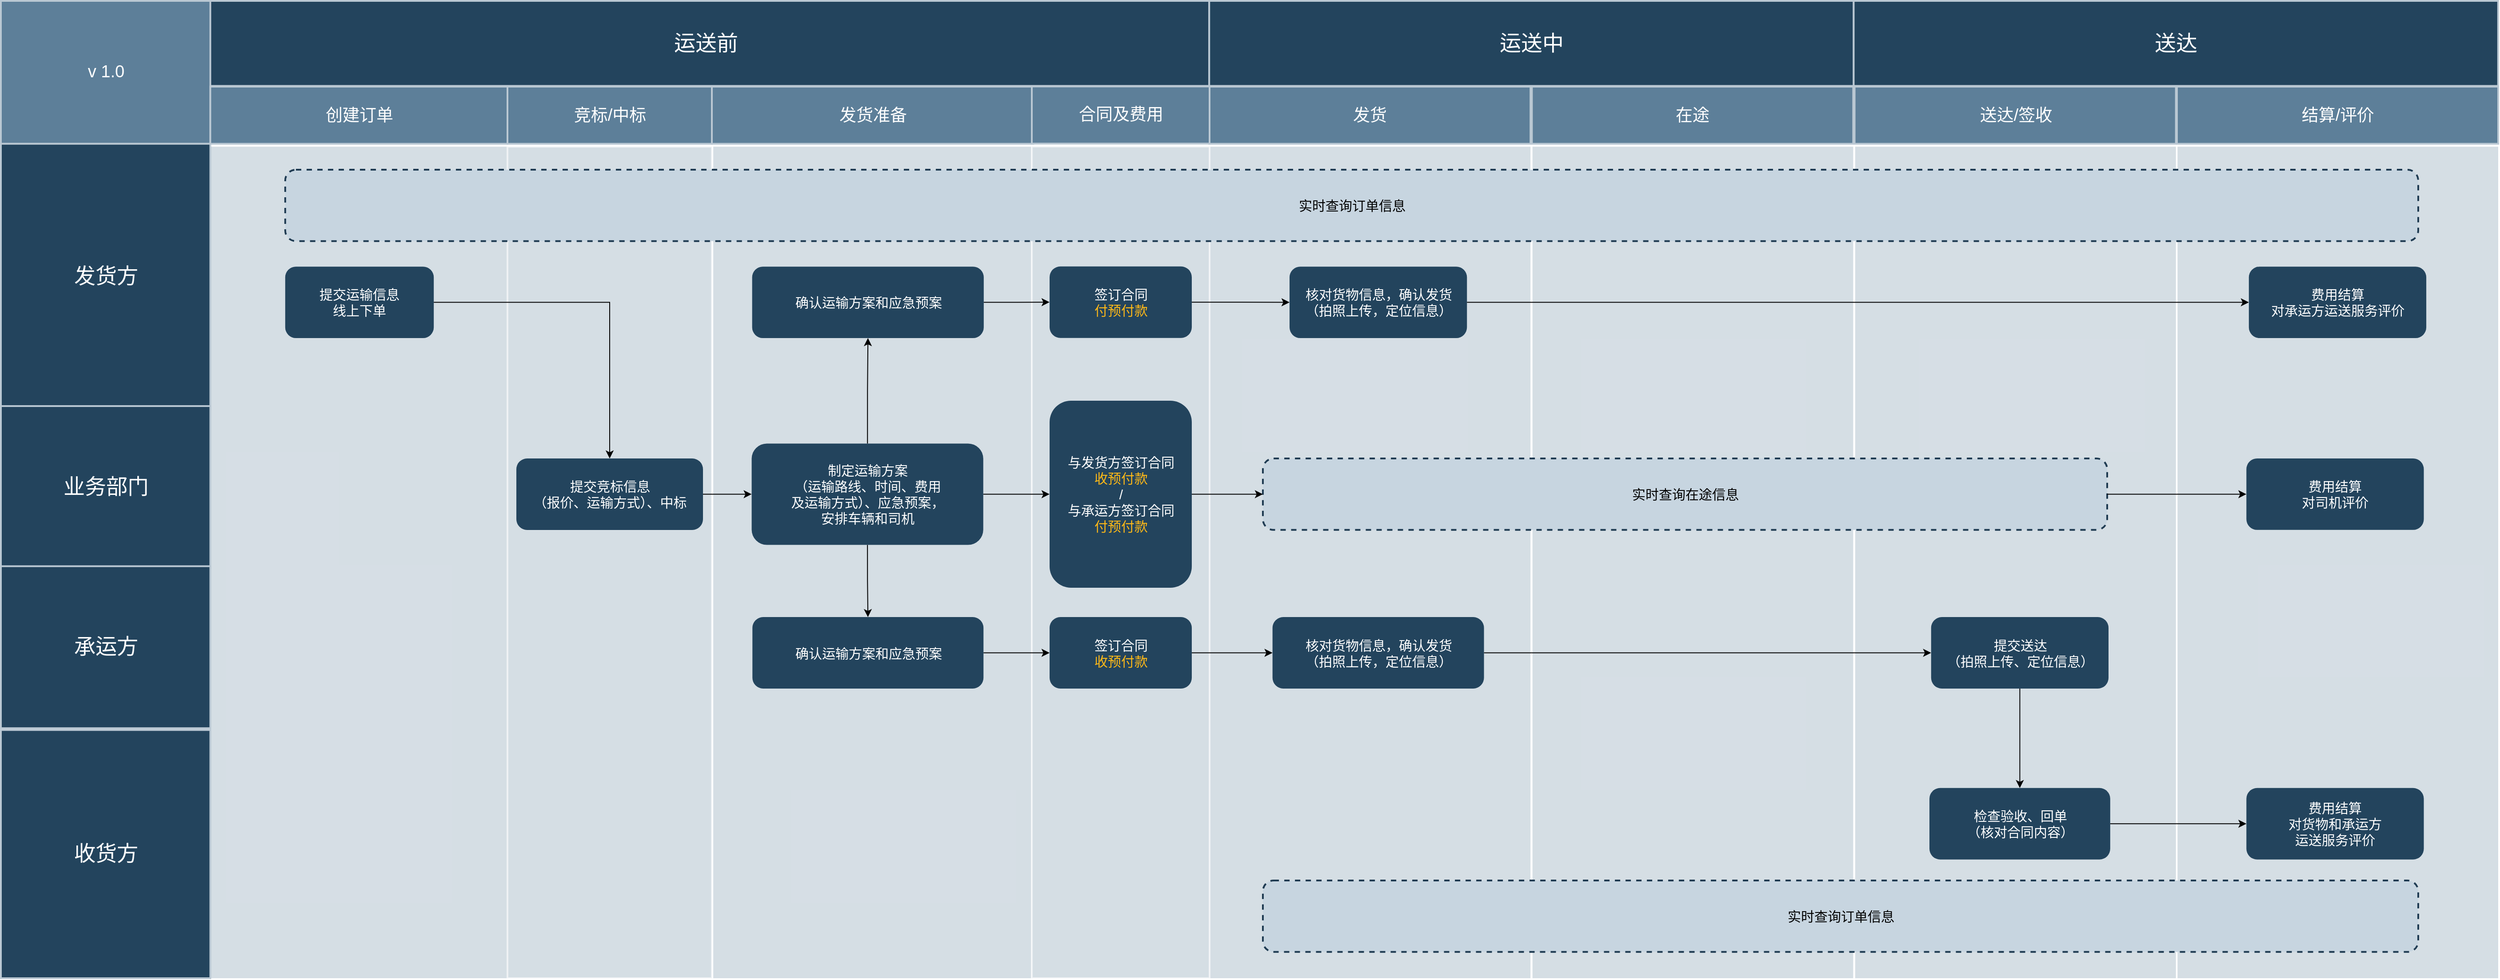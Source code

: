 <mxfile version="14.4.2" type="github">
  <diagram id="6a731a19-8d31-9384-78a2-239565b7b9f0" name="Page-1">
    <mxGraphModel dx="3295" dy="1081" grid="1" gridSize="10" guides="1" tooltips="1" connect="1" arrows="1" fold="1" page="1" pageScale="1" pageWidth="1169" pageHeight="827" background="#ffffff" math="0" shadow="0">
      <root>
        <mxCell id="0" />
        <mxCell id="1" parent="0" />
        <mxCell id="68" value="" style="fontSize=18;strokeWidth=2;fontFamily=Helvetica;html=1;opacity=60;fillColor=#BAC8D3;strokeColor=none;" parent="1" vertex="1">
          <mxGeometry x="255.67" y="1004.09" width="334.33" height="935.91" as="geometry" />
        </mxCell>
        <mxCell id="8gJjFFY2pVBGSUi6WzXW-225" value="" style="fillColor=#BAC8D3;fontSize=18;strokeWidth=2;fontFamily=Helvetica;html=1;opacity=60;strokeColor=none;" parent="1" vertex="1">
          <mxGeometry x="2469.13" y="1004.1" width="360.87" height="935.9" as="geometry" />
        </mxCell>
        <mxCell id="8gJjFFY2pVBGSUi6WzXW-173" value="" style="fillColor=#BAC8D3;fontSize=18;strokeWidth=2;fontFamily=Helvetica;html=1;opacity=60;strokeColor=none;" parent="1" vertex="1">
          <mxGeometry x="1380.24" y="1004.1" width="360.87" height="935.9" as="geometry" />
        </mxCell>
        <mxCell id="82" value="" style="fillColor=#BAC8D3;fontSize=18;strokeWidth=2;fontFamily=Helvetica;html=1;opacity=60;strokeColor=none;" parent="1" vertex="1">
          <mxGeometry x="821.53" y="1004.1" width="358" height="935.9" as="geometry" />
        </mxCell>
        <mxCell id="8gJjFFY2pVBGSUi6WzXW-176" value="" style="fillColor=#BAC8D3;fontSize=18;strokeWidth=2;fontFamily=Helvetica;html=1;opacity=60;strokeColor=none;" parent="1" vertex="1">
          <mxGeometry x="1743.35" y="1004.1" width="360.87" height="935.9" as="geometry" />
        </mxCell>
        <mxCell id="8gJjFFY2pVBGSUi6WzXW-179" value="" style="fillColor=#BAC8D3;fontSize=18;strokeWidth=2;fontFamily=Helvetica;html=1;opacity=60;strokeColor=none;" parent="1" vertex="1">
          <mxGeometry x="2106.46" y="1004.1" width="360.87" height="935.9" as="geometry" />
        </mxCell>
        <mxCell id="75" value="" style="fillColor=#BAC8D3;fontSize=18;strokeWidth=2;fontFamily=Helvetica;html=1;opacity=60;strokeColor=#FFFFFF;" parent="1" vertex="1">
          <mxGeometry x="590" y="1004.1" width="230" height="935.9" as="geometry" />
        </mxCell>
        <mxCell id="8gJjFFY2pVBGSUi6WzXW-249" value="" style="fillColor=#BAC8D3;fontSize=18;strokeWidth=2;fontFamily=Helvetica;html=1;opacity=60;strokeColor=#FFFFFF;" parent="1" vertex="1">
          <mxGeometry x="1180" y="1003.9" width="200" height="936.1" as="geometry" />
        </mxCell>
        <mxCell id="56" value="运送前" style="strokeColor=#BAC8D3;fillColor=#23445D;fontSize=24;strokeWidth=2;fontFamily=Helvetica;html=1;fontColor=#FFFFFF;fontStyle=0;spacingBottom=0;spacingRight=0;spacingLeft=0;align=center;" parent="1" vertex="1">
          <mxGeometry x="246.605" y="840" width="1133.023" height="95.703" as="geometry" />
        </mxCell>
        <mxCell id="59" value="v 1.0" style="strokeColor=#BAC8D3;fillColor=#5d7f99;fontSize=19;strokeWidth=2;fontFamily=Helvetica;html=1;labelBackgroundColor=none;fontColor=#FFFFFF;" parent="1" vertex="1">
          <mxGeometry x="20" y="840" width="235.669" height="160.843" as="geometry" />
        </mxCell>
        <mxCell id="142" value="竞标/中标" style="strokeColor=#BAC8D3;fillColor=#5d7f99;fontSize=19;strokeWidth=2;fontFamily=Helvetica;html=1;labelBackgroundColor=none;fontColor=#FFFFFF;" parent="1" vertex="1">
          <mxGeometry x="590" y="936.501" width="230" height="64.338" as="geometry" />
        </mxCell>
        <mxCell id="8gJjFFY2pVBGSUi6WzXW-167" value="&lt;font color=&quot;#ffffff&quot;&gt;&lt;span style=&quot;font-size: 15px&quot;&gt;提交竞标信息&lt;br&gt;（报价、运输方式）、中标&lt;br&gt;&lt;/span&gt;&lt;/font&gt;" style="rounded=1;fillColor=#23445D;strokeColor=none;strokeWidth=2;fontFamily=Helvetica;html=1;gradientColor=none;" parent="1" vertex="1">
          <mxGeometry x="600" y="1355.02" width="210" height="80.419" as="geometry" />
        </mxCell>
        <mxCell id="8gJjFFY2pVBGSUi6WzXW-163" value="发货方" style="strokeColor=#BAC8D3;fillColor=#23445D;fontSize=24;strokeWidth=2;horizontal=1;fontFamily=Helvetica;html=1;fontColor=#FFFFFF;fontStyle=0" parent="1" vertex="1">
          <mxGeometry x="20" y="1000.84" width="235.67" height="299.16" as="geometry" />
        </mxCell>
        <mxCell id="57" value="业务部门" style="strokeColor=#BAC8D3;fillColor=#23445D;fontSize=24;strokeWidth=2;horizontal=1;fontFamily=Helvetica;html=1;fontColor=#FFFFFF;fontStyle=0" parent="1" vertex="1">
          <mxGeometry x="20" y="1296.043" width="235.669" height="182.289" as="geometry" />
        </mxCell>
        <mxCell id="8gJjFFY2pVBGSUi6WzXW-145" value="收货方" style="strokeColor=#BAC8D3;fillColor=#23445D;fontSize=24;strokeWidth=2;horizontal=1;fontFamily=Helvetica;html=1;fontColor=#FFFFFF;fontStyle=0" parent="1" vertex="1">
          <mxGeometry x="20" y="1660.62" width="235.67" height="279.38" as="geometry" />
        </mxCell>
        <mxCell id="143" value="发货准备" style="strokeColor=#BAC8D3;fillColor=#5d7f99;fontSize=19;strokeWidth=2;fontFamily=Helvetica;html=1;labelBackgroundColor=none;fontColor=#FFFFFF;" parent="1" vertex="1">
          <mxGeometry x="819.998" y="936.506" width="361.537" height="64.337" as="geometry" />
        </mxCell>
        <mxCell id="R8xT18yA5sv1bF3o99iS-171" style="edgeStyle=orthogonalEdgeStyle;rounded=0;orthogonalLoop=1;jettySize=auto;html=1;" edge="1" parent="1" source="8gJjFFY2pVBGSUi6WzXW-182" target="R8xT18yA5sv1bF3o99iS-154">
          <mxGeometry x="20" y="952.91" as="geometry" />
        </mxCell>
        <mxCell id="8gJjFFY2pVBGSUi6WzXW-182" value="&lt;span style=&quot;color: rgb(255 , 255 , 255) ; font-size: 15px&quot;&gt;确认运输方案和应急预案&lt;/span&gt;&lt;font color=&quot;#ffffff&quot;&gt;&lt;span style=&quot;font-size: 15px&quot;&gt;&lt;br&gt;&lt;/span&gt;&lt;/font&gt;" style="rounded=1;fillColor=#23445D;strokeColor=none;strokeWidth=2;fontFamily=Helvetica;html=1;gradientColor=none;" parent="1" vertex="1">
          <mxGeometry x="865.62" y="1533.55" width="260" height="80.419" as="geometry" />
        </mxCell>
        <mxCell id="R8xT18yA5sv1bF3o99iS-172" style="edgeStyle=orthogonalEdgeStyle;rounded=0;orthogonalLoop=1;jettySize=auto;html=1;entryX=0;entryY=0.5;entryDx=0;entryDy=0;" edge="1" parent="1" source="8gJjFFY2pVBGSUi6WzXW-203" target="8gJjFFY2pVBGSUi6WzXW-258">
          <mxGeometry x="20" y="840" as="geometry" />
        </mxCell>
        <mxCell id="8gJjFFY2pVBGSUi6WzXW-203" value="&lt;font color=&quot;#ffffff&quot;&gt;&lt;span style=&quot;font-size: 15px&quot;&gt;确认运输方案和应急预案&lt;br&gt;&lt;/span&gt;&lt;/font&gt;" style="rounded=1;fillColor=#23445D;strokeColor=none;strokeWidth=2;fontFamily=Helvetica;html=1;gradientColor=none;" parent="1" vertex="1">
          <mxGeometry x="865.319" y="1139.089" width="260.595" height="80.42" as="geometry" />
        </mxCell>
        <mxCell id="8gJjFFY2pVBGSUi6WzXW-211" style="edgeStyle=orthogonalEdgeStyle;rounded=0;orthogonalLoop=1;jettySize=auto;html=1;exitX=0.5;exitY=1;exitDx=0;exitDy=0;" parent="1" source="8gJjFFY2pVBGSUi6WzXW-204" target="8gJjFFY2pVBGSUi6WzXW-182" edge="1">
          <mxGeometry x="819.998" y="1049.416" as="geometry" />
        </mxCell>
        <mxCell id="8gJjFFY2pVBGSUi6WzXW-253" style="edgeStyle=orthogonalEdgeStyle;rounded=0;orthogonalLoop=1;jettySize=auto;html=1;entryX=0.5;entryY=1;entryDx=0;entryDy=0;" parent="1" source="8gJjFFY2pVBGSUi6WzXW-204" target="8gJjFFY2pVBGSUi6WzXW-203" edge="1">
          <mxGeometry x="20" y="840" as="geometry" />
        </mxCell>
        <mxCell id="R8xT18yA5sv1bF3o99iS-147" style="edgeStyle=orthogonalEdgeStyle;rounded=0;orthogonalLoop=1;jettySize=auto;html=1;entryX=0;entryY=0.5;entryDx=0;entryDy=0;" edge="1" parent="1" source="8gJjFFY2pVBGSUi6WzXW-204" target="8gJjFFY2pVBGSUi6WzXW-251">
          <mxGeometry x="20" y="952.91" as="geometry" />
        </mxCell>
        <mxCell id="8gJjFFY2pVBGSUi6WzXW-204" value="&lt;font color=&quot;#ffffff&quot;&gt;&lt;span style=&quot;font-size: 15px&quot;&gt;制定运输方案&lt;br&gt;&lt;/span&gt;&lt;/font&gt;&lt;span style=&quot;color: rgb(255 , 255 , 255) ; font-size: 15px&quot;&gt;（运输路线、时间、费用&lt;br&gt;及运输方式）、应急预案，&lt;/span&gt;&lt;font color=&quot;#ffffff&quot;&gt;&lt;span style=&quot;font-size: 15px&quot;&gt;&lt;br&gt;安排车辆和司机&lt;br&gt;&lt;/span&gt;&lt;/font&gt;" style="rounded=1;fillColor=#23445D;strokeColor=none;strokeWidth=2;fontFamily=Helvetica;html=1;gradientColor=none;" parent="1" vertex="1">
          <mxGeometry x="864.775" y="1338.197" width="260.595" height="114.053" as="geometry" />
        </mxCell>
        <mxCell id="R8xT18yA5sv1bF3o99iS-146" style="edgeStyle=orthogonalEdgeStyle;rounded=0;orthogonalLoop=1;jettySize=auto;html=1;entryX=0;entryY=0.5;entryDx=0;entryDy=0;" edge="1" parent="1" source="8gJjFFY2pVBGSUi6WzXW-167" target="8gJjFFY2pVBGSUi6WzXW-204">
          <mxGeometry x="20" y="952.91" as="geometry" />
        </mxCell>
        <mxCell id="8gJjFFY2pVBGSUi6WzXW-172" value="发货" style="strokeColor=#BAC8D3;fillColor=#5d7f99;fontSize=19;strokeWidth=2;fontFamily=Helvetica;html=1;labelBackgroundColor=none;fontColor=#FFFFFF;" parent="1" vertex="1">
          <mxGeometry x="1379.577" y="936.506" width="361.537" height="64.337" as="geometry" />
        </mxCell>
        <mxCell id="8gJjFFY2pVBGSUi6WzXW-188" value="&lt;font color=&quot;#ffffff&quot;&gt;&lt;span style=&quot;font-size: 15px&quot;&gt;核对货物信息，确认发货&lt;br&gt;（拍照上传，定位信息）&lt;br&gt;&lt;/span&gt;&lt;/font&gt;" style="rounded=1;fillColor=#23445D;strokeColor=none;strokeWidth=2;fontFamily=Helvetica;html=1;gradientColor=none;" parent="1" vertex="1">
          <mxGeometry x="1450.839" y="1533.552" width="237.935" height="80.42" as="geometry" />
        </mxCell>
        <mxCell id="8gJjFFY2pVBGSUi6WzXW-215" value="&lt;span style=&quot;color: rgb(255 , 255 , 255) ; font-size: 15px&quot;&gt;核对货物信息，确认发货&lt;/span&gt;&lt;br style=&quot;color: rgb(255 , 255 , 255) ; font-size: 15px&quot;&gt;&lt;span style=&quot;color: rgb(255 , 255 , 255) ; font-size: 15px&quot;&gt;（拍照上传，定位信息）&lt;/span&gt;&lt;font color=&quot;#ffffff&quot;&gt;&lt;span style=&quot;font-size: 15px&quot;&gt;&lt;br&gt;&lt;/span&gt;&lt;/font&gt;" style="rounded=1;fillColor=#23445D;strokeColor=none;strokeWidth=2;fontFamily=Helvetica;html=1;gradientColor=none;" parent="1" vertex="1">
          <mxGeometry x="1469.996" y="1139.082" width="199.631" height="80.422" as="geometry" />
        </mxCell>
        <mxCell id="8gJjFFY2pVBGSUi6WzXW-175" value="在途" style="strokeColor=#BAC8D3;fillColor=#5d7f99;fontSize=19;strokeWidth=2;fontFamily=Helvetica;html=1;labelBackgroundColor=none;fontColor=#FFFFFF;" parent="1" vertex="1">
          <mxGeometry x="1742.685" y="936.506" width="361.537" height="64.337" as="geometry" />
        </mxCell>
        <mxCell id="8gJjFFY2pVBGSUi6WzXW-217" value="&lt;span style=&quot;font-size: 15px&quot;&gt;实时查询在途信息&lt;br&gt;&lt;/span&gt;" style="rounded=1;strokeWidth=2;fontFamily=Helvetica;html=1;gradientColor=none;dashed=1;fillColor=#C7D5E0;strokeColor=#1F3B52;" parent="1" vertex="1">
          <mxGeometry x="1440" y="1355.007" width="950" height="80.419" as="geometry" />
        </mxCell>
        <mxCell id="8gJjFFY2pVBGSUi6WzXW-178" value="送达/签收" style="strokeColor=#BAC8D3;fillColor=#5d7f99;fontSize=19;strokeWidth=2;fontFamily=Helvetica;html=1;labelBackgroundColor=none;fontColor=#FFFFFF;" parent="1" vertex="1">
          <mxGeometry x="2105.794" y="936.506" width="361.537" height="64.337" as="geometry" />
        </mxCell>
        <mxCell id="8gJjFFY2pVBGSUi6WzXW-200" value="&lt;font color=&quot;#ffffff&quot;&gt;&lt;span style=&quot;font-size: 15px&quot;&gt;检查验收、回单&lt;br&gt;（核对合同内容）&lt;br&gt;&lt;/span&gt;&lt;/font&gt;" style="rounded=1;fillColor=#23445D;strokeColor=none;strokeWidth=2;fontFamily=Helvetica;html=1;gradientColor=none;" parent="1" vertex="1">
          <mxGeometry x="2190" y="1725.93" width="203.42" height="80.419" as="geometry" />
        </mxCell>
        <mxCell id="8gJjFFY2pVBGSUi6WzXW-221" value="运送中" style="strokeColor=#BAC8D3;fillColor=#23445D;fontSize=24;strokeWidth=2;fontFamily=Helvetica;html=1;fontColor=#FFFFFF;fontStyle=0;spacingBottom=0;spacingRight=0;spacingLeft=0;align=center;" parent="1" vertex="1">
          <mxGeometry x="1379.628" y="840" width="725.135" height="95.703" as="geometry" />
        </mxCell>
        <mxCell id="8gJjFFY2pVBGSUi6WzXW-222" value="送达" style="strokeColor=#BAC8D3;fillColor=#23445D;fontSize=24;strokeWidth=2;fontFamily=Helvetica;html=1;fontColor=#FFFFFF;fontStyle=0;spacingBottom=0;spacingRight=0;spacingLeft=0;align=center;" parent="1" vertex="1">
          <mxGeometry x="2104.763" y="840" width="725.135" height="95.703" as="geometry" />
        </mxCell>
        <mxCell id="8gJjFFY2pVBGSUi6WzXW-226" value="结算/评价" style="strokeColor=#BAC8D3;fillColor=#5d7f99;fontSize=19;strokeWidth=2;fontFamily=Helvetica;html=1;labelBackgroundColor=none;fontColor=#FFFFFF;" parent="1" vertex="1">
          <mxGeometry x="2468.463" y="936.506" width="361.537" height="64.337" as="geometry" />
        </mxCell>
        <mxCell id="8gJjFFY2pVBGSUi6WzXW-227" value="&lt;font color=&quot;#ffffff&quot;&gt;&lt;span style=&quot;font-size: 15px&quot;&gt;费用结算&lt;br&gt;对货物和承运方&lt;br&gt;运送服务评价&lt;br&gt;&lt;/span&gt;&lt;/font&gt;" style="rounded=1;fillColor=#23445D;strokeColor=none;strokeWidth=2;fontFamily=Helvetica;html=1;gradientColor=none;" parent="1" vertex="1">
          <mxGeometry x="2546.646" y="1725.932" width="199.631" height="80.422" as="geometry" />
        </mxCell>
        <mxCell id="8gJjFFY2pVBGSUi6WzXW-231" style="edgeStyle=orthogonalEdgeStyle;rounded=0;orthogonalLoop=1;jettySize=auto;html=1;entryX=0;entryY=0.5;entryDx=0;entryDy=0;" parent="1" source="8gJjFFY2pVBGSUi6WzXW-200" target="8gJjFFY2pVBGSUi6WzXW-227" edge="1">
          <mxGeometry x="20" y="952.91" as="geometry" />
        </mxCell>
        <mxCell id="8gJjFFY2pVBGSUi6WzXW-228" value="&lt;font color=&quot;#ffffff&quot;&gt;&lt;span style=&quot;font-size: 15px&quot;&gt;费用结算&lt;br&gt;对承运方运送服务评价&lt;br&gt;&lt;/span&gt;&lt;/font&gt;" style="rounded=1;fillColor=#23445D;strokeColor=none;strokeWidth=2;fontFamily=Helvetica;html=1;gradientColor=none;" parent="1" vertex="1">
          <mxGeometry x="2549.416" y="1139.083" width="199.631" height="80.422" as="geometry" />
        </mxCell>
        <mxCell id="8gJjFFY2pVBGSUi6WzXW-229" value="&lt;font color=&quot;#ffffff&quot;&gt;&lt;span style=&quot;font-size: 15px&quot;&gt;费用结算&lt;br&gt;对司机评价&lt;br&gt;&lt;/span&gt;&lt;/font&gt;" style="rounded=1;fillColor=#23445D;strokeColor=none;strokeWidth=2;fontFamily=Helvetica;html=1;gradientColor=none;" parent="1" vertex="1">
          <mxGeometry x="2546.646" y="1355.008" width="199.631" height="80.422" as="geometry" />
        </mxCell>
        <mxCell id="8gJjFFY2pVBGSUi6WzXW-234" style="edgeStyle=orthogonalEdgeStyle;rounded=0;orthogonalLoop=1;jettySize=auto;html=1;exitX=0.5;exitY=1;exitDx=0;exitDy=0;entryX=0.5;entryY=0;entryDx=0;entryDy=0;" parent="1" source="8gJjFFY2pVBGSUi6WzXW-232" target="8gJjFFY2pVBGSUi6WzXW-200" edge="1">
          <mxGeometry x="20" y="952.91" as="geometry" />
        </mxCell>
        <mxCell id="8gJjFFY2pVBGSUi6WzXW-232" value="&lt;font color=&quot;#ffffff&quot;&gt;&lt;span style=&quot;font-size: 15px&quot;&gt;提交送达&lt;br&gt;&lt;/span&gt;&lt;/font&gt;&lt;span style=&quot;color: rgb(255 , 255 , 255) ; font-size: 15px&quot;&gt;（拍照上传、定位信息）&lt;/span&gt;&lt;font color=&quot;#ffffff&quot;&gt;&lt;span style=&quot;font-size: 15px&quot;&gt;&lt;br&gt;&lt;/span&gt;&lt;/font&gt;" style="rounded=1;fillColor=#23445D;strokeColor=none;strokeWidth=2;fontFamily=Helvetica;html=1;gradientColor=none;" parent="1" vertex="1">
          <mxGeometry x="2191.893" y="1533.555" width="199.631" height="80.422" as="geometry" />
        </mxCell>
        <mxCell id="8gJjFFY2pVBGSUi6WzXW-245" value="承运方" style="strokeColor=#BAC8D3;fillColor=#23445D;fontSize=24;strokeWidth=2;horizontal=1;fontFamily=Helvetica;html=1;fontColor=#FFFFFF;fontStyle=0" parent="1" vertex="1">
          <mxGeometry x="20" y="1476.284" width="235.669" height="182.289" as="geometry" />
        </mxCell>
        <mxCell id="141" value="创建订单" style="strokeColor=#BAC8D3;fillColor=#5d7f99;fontSize=19;strokeWidth=2;fontFamily=Helvetica;html=1;labelBackgroundColor=none;fontColor=#FFFFFF;" parent="1" vertex="1">
          <mxGeometry x="255.67" y="936.501" width="334.327" height="64.337" as="geometry" />
        </mxCell>
        <mxCell id="8gJjFFY2pVBGSUi6WzXW-250" style="edgeStyle=orthogonalEdgeStyle;rounded=0;orthogonalLoop=1;jettySize=auto;html=1;" parent="1" source="8gJjFFY2pVBGSUi6WzXW-150" target="8gJjFFY2pVBGSUi6WzXW-167" edge="1">
          <mxGeometry x="20" y="930" as="geometry">
            <mxPoint x="705" y="1350" as="targetPoint" />
          </mxGeometry>
        </mxCell>
        <mxCell id="8gJjFFY2pVBGSUi6WzXW-150" value="&lt;font color=&quot;#ffffff&quot;&gt;&lt;span style=&quot;font-size: 15px&quot;&gt;提交运输信息&lt;br&gt;线上下单&lt;/span&gt;&lt;/font&gt;" style="rounded=1;fillColor=#23445D;strokeColor=none;strokeWidth=2;fontFamily=Helvetica;html=1;gradientColor=none;" parent="1" vertex="1">
          <mxGeometry x="339.916" y="1139.092" width="167.163" height="80.422" as="geometry" />
        </mxCell>
        <mxCell id="R8xT18yA5sv1bF3o99iS-178" style="edgeStyle=orthogonalEdgeStyle;rounded=0;orthogonalLoop=1;jettySize=auto;html=1;entryX=0;entryY=0.5;entryDx=0;entryDy=0;" edge="1" parent="1" source="8gJjFFY2pVBGSUi6WzXW-215" target="8gJjFFY2pVBGSUi6WzXW-228">
          <mxGeometry x="20" y="840" as="geometry" />
        </mxCell>
        <mxCell id="R8xT18yA5sv1bF3o99iS-173" style="edgeStyle=orthogonalEdgeStyle;rounded=0;orthogonalLoop=1;jettySize=auto;html=1;entryX=0;entryY=0.5;entryDx=0;entryDy=0;" edge="1" parent="1" source="8gJjFFY2pVBGSUi6WzXW-251" target="8gJjFFY2pVBGSUi6WzXW-217">
          <mxGeometry x="20" y="952.91" as="geometry" />
        </mxCell>
        <mxCell id="8gJjFFY2pVBGSUi6WzXW-256" style="edgeStyle=orthogonalEdgeStyle;rounded=0;orthogonalLoop=1;jettySize=auto;html=1;" parent="1" source="8gJjFFY2pVBGSUi6WzXW-217" target="8gJjFFY2pVBGSUi6WzXW-229" edge="1">
          <mxGeometry x="20" y="952.91" as="geometry" />
        </mxCell>
        <mxCell id="R8xT18yA5sv1bF3o99iS-174" style="edgeStyle=orthogonalEdgeStyle;rounded=0;orthogonalLoop=1;jettySize=auto;html=1;entryX=0;entryY=0.5;entryDx=0;entryDy=0;" edge="1" parent="1" source="8gJjFFY2pVBGSUi6WzXW-258" target="8gJjFFY2pVBGSUi6WzXW-215">
          <mxGeometry x="20" y="840" as="geometry" />
        </mxCell>
        <mxCell id="R8xT18yA5sv1bF3o99iS-176" style="edgeStyle=orthogonalEdgeStyle;rounded=0;orthogonalLoop=1;jettySize=auto;html=1;entryX=0;entryY=0.5;entryDx=0;entryDy=0;" edge="1" parent="1" source="8gJjFFY2pVBGSUi6WzXW-188" target="8gJjFFY2pVBGSUi6WzXW-232">
          <mxGeometry x="20" y="952.91" as="geometry" />
        </mxCell>
        <mxCell id="R8xT18yA5sv1bF3o99iS-175" style="edgeStyle=orthogonalEdgeStyle;rounded=0;orthogonalLoop=1;jettySize=auto;html=1;" edge="1" parent="1" source="R8xT18yA5sv1bF3o99iS-154" target="8gJjFFY2pVBGSUi6WzXW-188">
          <mxGeometry x="20" y="952.91" as="geometry" />
        </mxCell>
        <mxCell id="8gJjFFY2pVBGSUi6WzXW-248" value="合同及费用" style="strokeColor=#BAC8D3;fillColor=#5d7f99;fontSize=19;strokeWidth=2;fontFamily=Helvetica;html=1;labelBackgroundColor=none;fontColor=#FFFFFF;" parent="1" vertex="1">
          <mxGeometry x="1180" y="936.311" width="200" height="64.338" as="geometry" />
        </mxCell>
        <mxCell id="8gJjFFY2pVBGSUi6WzXW-251" value="&lt;span style=&quot;color: rgb(255 , 255 , 255) ; font-size: 15px&quot;&gt;与发货方签订合同&lt;/span&gt;&lt;br style=&quot;color: rgb(255 , 255 , 255) ; font-size: 15px&quot;&gt;&lt;span style=&quot;font-size: 15px&quot;&gt;&lt;font color=&quot;#ffb917&quot;&gt;收预付款&lt;/font&gt;&lt;br&gt;&lt;font color=&quot;#ffffff&quot;&gt;/&lt;/font&gt;&lt;br&gt;&lt;/span&gt;&lt;span style=&quot;color: rgb(255 , 255 , 255) ; font-size: 15px&quot;&gt;与承运方签订合同&lt;/span&gt;&lt;br style=&quot;color: rgb(255 , 255 , 255) ; font-size: 15px&quot;&gt;&lt;span style=&quot;font-size: 15px&quot;&gt;&lt;font color=&quot;#ffb917&quot;&gt;付预付款&lt;/font&gt;&lt;/span&gt;" style="rounded=1;fillColor=#23445D;strokeColor=none;strokeWidth=2;fontFamily=Helvetica;html=1;gradientColor=none;" parent="1" vertex="1">
          <mxGeometry x="1200" y="1289.998" width="160" height="210.439" as="geometry" />
        </mxCell>
        <mxCell id="8gJjFFY2pVBGSUi6WzXW-258" value="&lt;span style=&quot;font-size: 15px&quot;&gt;&lt;font color=&quot;#ffffff&quot;&gt;签订合同&lt;/font&gt;&lt;br&gt;&lt;font color=&quot;#ffb917&quot;&gt;付预付款&lt;/font&gt;&lt;br&gt;&lt;/span&gt;" style="rounded=1;fillColor=#23445D;strokeColor=none;strokeWidth=2;fontFamily=Helvetica;html=1;gradientColor=none;" parent="1" vertex="1">
          <mxGeometry x="1200" y="1138.893" width="160" height="80.419" as="geometry" />
        </mxCell>
        <mxCell id="R8xT18yA5sv1bF3o99iS-154" value="&lt;span style=&quot;font-size: 15px&quot;&gt;&lt;font color=&quot;#ffffff&quot;&gt;签订合同&lt;/font&gt;&lt;br&gt;&lt;font color=&quot;#ffb917&quot;&gt;收预付款&lt;/font&gt;&lt;br&gt;&lt;/span&gt;" style="rounded=1;fillColor=#23445D;strokeColor=none;strokeWidth=2;fontFamily=Helvetica;html=1;gradientColor=none;" vertex="1" parent="1">
          <mxGeometry x="1200" y="1533.55" width="160" height="80.419" as="geometry" />
        </mxCell>
        <mxCell id="R8xT18yA5sv1bF3o99iS-188" value="&lt;span style=&quot;font-size: 15px&quot;&gt;实时查询订单信息&lt;br&gt;&lt;/span&gt;" style="rounded=1;strokeWidth=2;fontFamily=Helvetica;html=1;gradientColor=none;dashed=1;fillColor=#C7D5E0;strokeColor=#1F3B52;" vertex="1" parent="1">
          <mxGeometry x="339.92" y="1030" width="2400.08" height="80.42" as="geometry" />
        </mxCell>
        <mxCell id="R8xT18yA5sv1bF3o99iS-190" value="&lt;span style=&quot;font-size: 15px&quot;&gt;实时查询订单信息&lt;br&gt;&lt;/span&gt;" style="rounded=1;strokeWidth=2;fontFamily=Helvetica;html=1;gradientColor=none;dashed=1;fillColor=#C7D5E0;strokeColor=#1F3B52;" vertex="1" parent="1">
          <mxGeometry x="1440" y="1830" width="1300" height="80.42" as="geometry" />
        </mxCell>
      </root>
    </mxGraphModel>
  </diagram>
</mxfile>
